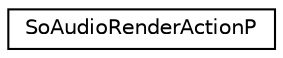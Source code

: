 digraph "Graphical Class Hierarchy"
{
 // LATEX_PDF_SIZE
  edge [fontname="Helvetica",fontsize="10",labelfontname="Helvetica",labelfontsize="10"];
  node [fontname="Helvetica",fontsize="10",shape=record];
  rankdir="LR";
  Node0 [label="SoAudioRenderActionP",height=0.2,width=0.4,color="black", fillcolor="white", style="filled",URL="$classSoAudioRenderActionP.html",tooltip=" "];
}
